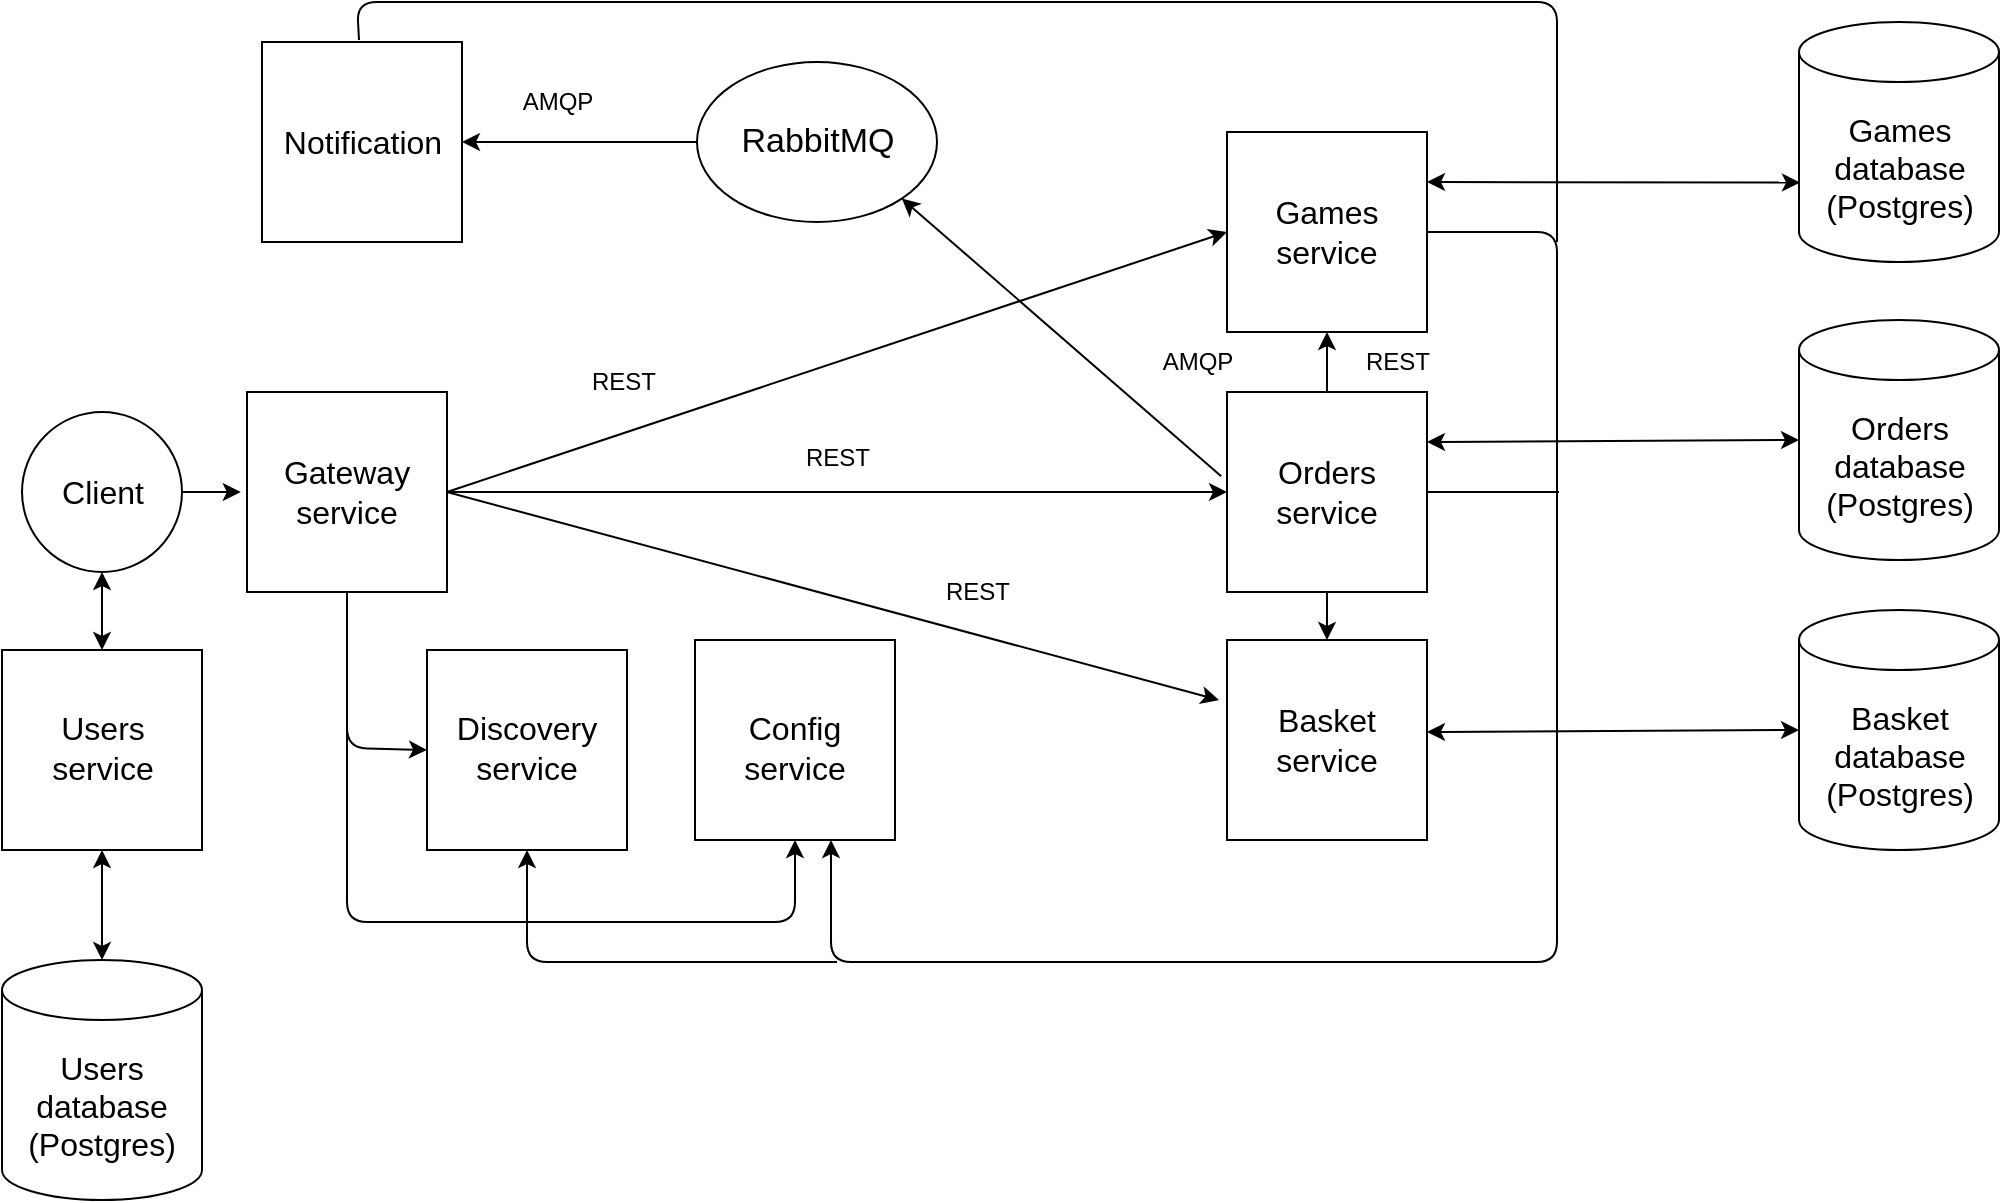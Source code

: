 <mxfile version="20.0.3"><diagram id="EH_e0qSgiGkDKoqyTkFW" name="Page-1"><mxGraphModel dx="595" dy="704" grid="1" gridSize="10" guides="1" tooltips="1" connect="1" arrows="1" fold="1" page="1" pageScale="1" pageWidth="827" pageHeight="1169" math="0" shadow="0"><root><mxCell id="0"/><mxCell id="1" parent="0"/><mxCell id="atwJxONAnes26B3LBHNf-1" value="" style="whiteSpace=wrap;html=1;aspect=fixed;strokeWidth=1;" parent="1" vertex="1"><mxGeometry x="1032.5" y="356" width="100" height="100" as="geometry"/></mxCell><mxCell id="atwJxONAnes26B3LBHNf-2" value="&lt;div&gt;&lt;font style=&quot;font-size: 16px;&quot;&gt;Gateway&lt;/font&gt;&lt;/div&gt;&lt;div&gt;&lt;font style=&quot;font-size: 16px;&quot;&gt;service&lt;br&gt;&lt;/font&gt;&lt;/div&gt;" style="text;html=1;align=center;verticalAlign=middle;whiteSpace=wrap;rounded=0;strokeWidth=1;fontSize=16;" parent="1" vertex="1"><mxGeometry x="1055" y="388.5" width="55" height="35" as="geometry"/></mxCell><mxCell id="atwJxONAnes26B3LBHNf-5" value="" style="whiteSpace=wrap;html=1;aspect=fixed;strokeWidth=1;" parent="1" vertex="1"><mxGeometry x="1522.5" y="226" width="100" height="100" as="geometry"/></mxCell><mxCell id="atwJxONAnes26B3LBHNf-6" value="&lt;div style=&quot;font-size: 16px;&quot;&gt;&lt;font style=&quot;font-size: 16px;&quot;&gt;Games&lt;br&gt;&lt;/font&gt;&lt;/div&gt;&lt;div style=&quot;font-size: 16px;&quot;&gt;&lt;font style=&quot;font-size: 16px;&quot;&gt;service&lt;br&gt;&lt;/font&gt;&lt;/div&gt;" style="text;html=1;align=center;verticalAlign=middle;whiteSpace=wrap;rounded=0;strokeWidth=1;" parent="1" vertex="1"><mxGeometry x="1545" y="258.5" width="55" height="35" as="geometry"/></mxCell><mxCell id="atwJxONAnes26B3LBHNf-7" value="" style="whiteSpace=wrap;html=1;aspect=fixed;strokeWidth=1;" parent="1" vertex="1"><mxGeometry x="1522.5" y="356" width="100" height="100" as="geometry"/></mxCell><mxCell id="atwJxONAnes26B3LBHNf-8" value="&lt;div style=&quot;font-size: 16px;&quot;&gt;&lt;font style=&quot;font-size: 16px;&quot;&gt;Orders&lt;/font&gt;&lt;/div&gt;&lt;div style=&quot;font-size: 16px;&quot;&gt;&lt;font style=&quot;font-size: 16px;&quot;&gt;service&lt;br&gt;&lt;/font&gt;&lt;/div&gt;" style="text;html=1;align=center;verticalAlign=middle;whiteSpace=wrap;rounded=0;strokeWidth=1;" parent="1" vertex="1"><mxGeometry x="1545" y="388.5" width="55" height="35" as="geometry"/></mxCell><mxCell id="atwJxONAnes26B3LBHNf-14" value="" style="whiteSpace=wrap;html=1;aspect=fixed;strokeWidth=1;" parent="1" vertex="1"><mxGeometry x="1122.5" y="485" width="100" height="100" as="geometry"/></mxCell><mxCell id="atwJxONAnes26B3LBHNf-15" value="&lt;font style=&quot;font-size: 16px;&quot;&gt;Discovery service&lt;br&gt;&lt;/font&gt;" style="text;html=1;align=center;verticalAlign=middle;whiteSpace=wrap;rounded=0;strokeWidth=1;fontSize=16;" parent="1" vertex="1"><mxGeometry x="1145" y="516" width="55" height="35" as="geometry"/></mxCell><mxCell id="atwJxONAnes26B3LBHNf-16" value="" style="endArrow=classic;html=1;exitX=0.5;exitY=0;exitDx=0;exitDy=0;entryX=0.5;entryY=1;entryDx=0;entryDy=0;strokeWidth=1;" parent="1" source="atwJxONAnes26B3LBHNf-7" target="atwJxONAnes26B3LBHNf-5" edge="1"><mxGeometry width="50" height="50" relative="1" as="geometry"><mxPoint x="1572.5" y="361" as="sourcePoint"/><mxPoint x="1667.5" y="311" as="targetPoint"/></mxGeometry></mxCell><mxCell id="atwJxONAnes26B3LBHNf-19" value="" style="endArrow=classic;html=1;exitX=-0.029;exitY=0.421;exitDx=0;exitDy=0;exitPerimeter=0;entryX=1;entryY=1;entryDx=0;entryDy=0;strokeWidth=1;" parent="1" source="atwJxONAnes26B3LBHNf-7" edge="1"><mxGeometry width="50" height="50" relative="1" as="geometry"><mxPoint x="1447.5" y="381" as="sourcePoint"/><mxPoint x="1359.926" y="259.284" as="targetPoint"/></mxGeometry></mxCell><mxCell id="atwJxONAnes26B3LBHNf-20" value="" style="whiteSpace=wrap;html=1;aspect=fixed;strokeWidth=1;" parent="1" vertex="1"><mxGeometry x="1256.5" y="480" width="100" height="100" as="geometry"/></mxCell><mxCell id="atwJxONAnes26B3LBHNf-21" value="&lt;div&gt;&lt;font style=&quot;font-size: 16px;&quot;&gt;Config&lt;/font&gt;&lt;/div&gt;&lt;div&gt;&lt;font style=&quot;font-size: 16px;&quot;&gt;service&lt;/font&gt;&lt;/div&gt;" style="text;html=1;align=center;verticalAlign=middle;whiteSpace=wrap;rounded=0;strokeWidth=1;fontSize=16;" parent="1" vertex="1"><mxGeometry x="1279" y="516" width="55" height="35" as="geometry"/></mxCell><mxCell id="atwJxONAnes26B3LBHNf-22" value="" style="endArrow=classic;html=1;exitX=1;exitY=0.5;exitDx=0;exitDy=0;entryX=0;entryY=0.5;entryDx=0;entryDy=0;strokeWidth=1;" parent="1" source="atwJxONAnes26B3LBHNf-1" target="atwJxONAnes26B3LBHNf-5" edge="1"><mxGeometry width="50" height="50" relative="1" as="geometry"><mxPoint x="1147.5" y="421" as="sourcePoint"/><mxPoint x="1197.5" y="371" as="targetPoint"/></mxGeometry></mxCell><mxCell id="atwJxONAnes26B3LBHNf-23" value="REST" style="text;html=1;align=center;verticalAlign=middle;whiteSpace=wrap;rounded=0;strokeWidth=1;" parent="1" vertex="1"><mxGeometry x="1200.5" y="341" width="40" height="20" as="geometry"/></mxCell><mxCell id="atwJxONAnes26B3LBHNf-24" value="REST" style="text;html=1;align=center;verticalAlign=middle;whiteSpace=wrap;rounded=0;strokeWidth=1;" parent="1" vertex="1"><mxGeometry x="1587.5" y="331" width="40" height="20" as="geometry"/></mxCell><mxCell id="atwJxONAnes26B3LBHNf-27" value="AMQP" style="text;html=1;align=center;verticalAlign=middle;whiteSpace=wrap;rounded=0;strokeWidth=1;" parent="1" vertex="1"><mxGeometry x="1487.5" y="331" width="40" height="20" as="geometry"/></mxCell><mxCell id="atwJxONAnes26B3LBHNf-28" value="" style="endArrow=classic;html=1;exitX=1;exitY=0.5;exitDx=0;exitDy=0;entryX=0;entryY=0.5;entryDx=0;entryDy=0;strokeWidth=1;" parent="1" source="atwJxONAnes26B3LBHNf-1" target="atwJxONAnes26B3LBHNf-7" edge="1"><mxGeometry width="50" height="50" relative="1" as="geometry"><mxPoint x="1307.5" y="391" as="sourcePoint"/><mxPoint x="1357.5" y="341" as="targetPoint"/></mxGeometry></mxCell><mxCell id="atwJxONAnes26B3LBHNf-29" value="REST" style="text;html=1;align=center;verticalAlign=middle;whiteSpace=wrap;rounded=0;strokeWidth=1;" parent="1" vertex="1"><mxGeometry x="1307.5" y="378.5" width="40" height="20" as="geometry"/></mxCell><mxCell id="atwJxONAnes26B3LBHNf-32" value="" style="endArrow=classic;html=1;exitX=0.5;exitY=1;exitDx=0;exitDy=0;entryX=0;entryY=0.5;entryDx=0;entryDy=0;strokeWidth=1;" parent="1" source="atwJxONAnes26B3LBHNf-1" target="atwJxONAnes26B3LBHNf-14" edge="1"><mxGeometry width="50" height="50" relative="1" as="geometry"><mxPoint x="1307.5" y="391" as="sourcePoint"/><mxPoint x="1082.5" y="551" as="targetPoint"/><Array as="points"><mxPoint x="1082.5" y="534"/></Array></mxGeometry></mxCell><mxCell id="atwJxONAnes26B3LBHNf-33" value="" style="endArrow=classic;html=1;entryX=0.5;entryY=1;entryDx=0;entryDy=0;exitX=0.5;exitY=1;exitDx=0;exitDy=0;strokeWidth=1;" parent="1" source="atwJxONAnes26B3LBHNf-1" target="atwJxONAnes26B3LBHNf-20" edge="1"><mxGeometry width="50" height="50" relative="1" as="geometry"><mxPoint x="1087.5" y="451" as="sourcePoint"/><mxPoint x="1307.5" y="621" as="targetPoint"/><Array as="points"><mxPoint x="1082.5" y="621"/><mxPoint x="1306.5" y="621"/></Array></mxGeometry></mxCell><mxCell id="atwJxONAnes26B3LBHNf-34" value="" style="endArrow=classic;html=1;exitX=1;exitY=0.5;exitDx=0;exitDy=0;strokeWidth=1;" parent="1" source="atwJxONAnes26B3LBHNf-5" edge="1"><mxGeometry width="50" height="50" relative="1" as="geometry"><mxPoint x="1627.5" y="311" as="sourcePoint"/><mxPoint x="1324.5" y="580" as="targetPoint"/><Array as="points"><mxPoint x="1687.5" y="276"/><mxPoint x="1687.5" y="641"/><mxPoint x="1324.5" y="641"/></Array></mxGeometry></mxCell><mxCell id="atwJxONAnes26B3LBHNf-35" value="" style="endArrow=none;html=1;exitX=1;exitY=0.5;exitDx=0;exitDy=0;strokeWidth=1;" parent="1" source="atwJxONAnes26B3LBHNf-7" edge="1"><mxGeometry width="50" height="50" relative="1" as="geometry"><mxPoint x="1617.5" y="423.5" as="sourcePoint"/><mxPoint x="1688.5" y="406" as="targetPoint"/></mxGeometry></mxCell><mxCell id="atwJxONAnes26B3LBHNf-37" value="" style="endArrow=classic;html=1;entryX=0.5;entryY=1;entryDx=0;entryDy=0;strokeWidth=1;" parent="1" target="atwJxONAnes26B3LBHNf-14" edge="1"><mxGeometry width="50" height="50" relative="1" as="geometry"><mxPoint x="1327.5" y="641" as="sourcePoint"/><mxPoint x="1167.5" y="641" as="targetPoint"/><Array as="points"><mxPoint x="1172.5" y="641"/></Array></mxGeometry></mxCell><mxCell id="atwJxONAnes26B3LBHNf-38" value="" style="endArrow=none;html=1;strokeWidth=1;" parent="1" edge="1"><mxGeometry width="50" height="50" relative="1" as="geometry"><mxPoint x="1088.5" y="180" as="sourcePoint"/><mxPoint x="1687.5" y="281" as="targetPoint"/><Array as="points"><mxPoint x="1087.5" y="161"/><mxPoint x="1687.5" y="161"/></Array></mxGeometry></mxCell><mxCell id="atwJxONAnes26B3LBHNf-40" value="&lt;div style=&quot;font-size: 16px;&quot;&gt;&lt;font style=&quot;font-size: 16px;&quot;&gt;Orders database&lt;/font&gt;&lt;/div&gt;&lt;div style=&quot;font-size: 16px;&quot;&gt;&lt;font style=&quot;font-size: 16px;&quot;&gt;(Postgres)&lt;br&gt;&lt;/font&gt;&lt;/div&gt;" style="shape=cylinder3;whiteSpace=wrap;html=1;boundedLbl=1;backgroundOutline=1;size=15;strokeWidth=1;" parent="1" vertex="1"><mxGeometry x="1808.5" y="320" width="100" height="120" as="geometry"/></mxCell><mxCell id="atwJxONAnes26B3LBHNf-43" value="" style="endArrow=classic;startArrow=classic;html=1;exitX=1;exitY=0.25;exitDx=0;exitDy=0;entryX=0;entryY=0.5;entryDx=0;entryDy=0;entryPerimeter=0;strokeWidth=1;" parent="1" source="atwJxONAnes26B3LBHNf-7" target="atwJxONAnes26B3LBHNf-40" edge="1"><mxGeometry width="50" height="50" relative="1" as="geometry"><mxPoint x="1847.5" y="466" as="sourcePoint"/><mxPoint x="1737.5" y="381" as="targetPoint"/></mxGeometry></mxCell><mxCell id="atwJxONAnes26B3LBHNf-100" style="edgeStyle=orthogonalEdgeStyle;rounded=0;orthogonalLoop=1;jettySize=auto;html=1;exitX=1;exitY=0.5;exitDx=0;exitDy=0;entryX=-0.031;entryY=0.5;entryDx=0;entryDy=0;entryPerimeter=0;fontSize=16;strokeWidth=1;" parent="1" source="atwJxONAnes26B3LBHNf-98" target="atwJxONAnes26B3LBHNf-1" edge="1"><mxGeometry relative="1" as="geometry"/></mxCell><mxCell id="atwJxONAnes26B3LBHNf-98" value="" style="ellipse;whiteSpace=wrap;html=1;aspect=fixed;fontSize=16;strokeWidth=1;" parent="1" vertex="1"><mxGeometry x="920" y="366" width="80" height="80" as="geometry"/></mxCell><mxCell id="atwJxONAnes26B3LBHNf-99" value="&lt;font style=&quot;font-size: 16px;&quot;&gt;Client&lt;/font&gt;" style="text;html=1;align=center;verticalAlign=middle;whiteSpace=wrap;rounded=0;strokeWidth=1;" parent="1" vertex="1"><mxGeometry x="932.5" y="388.5" width="55" height="35" as="geometry"/></mxCell><mxCell id="atwJxONAnes26B3LBHNf-101" value="&lt;div style=&quot;font-size: 16px;&quot;&gt;&lt;font style=&quot;font-size: 16px;&quot;&gt;Games &lt;br&gt;&lt;/font&gt;&lt;/div&gt;&lt;div style=&quot;font-size: 16px;&quot;&gt;&lt;font style=&quot;font-size: 16px;&quot;&gt;database&lt;/font&gt;&lt;/div&gt;&lt;div style=&quot;font-size: 16px;&quot;&gt;&lt;font style=&quot;font-size: 16px;&quot;&gt;(Postgres)&lt;br&gt;&lt;/font&gt;&lt;/div&gt;" style="shape=cylinder3;whiteSpace=wrap;html=1;boundedLbl=1;backgroundOutline=1;size=15;strokeWidth=1;" parent="1" vertex="1"><mxGeometry x="1808.5" y="171" width="100" height="120" as="geometry"/></mxCell><mxCell id="atwJxONAnes26B3LBHNf-102" value="&amp;nbsp;" style="text;whiteSpace=wrap;html=1;fontSize=16;" parent="1" vertex="1"><mxGeometry x="1818.5" y="330" width="30" height="30" as="geometry"/></mxCell><mxCell id="atwJxONAnes26B3LBHNf-104" value="" style="endArrow=classic;startArrow=classic;html=1;rounded=0;fontSize=16;strokeColor=default;strokeWidth=1;exitX=1;exitY=0.25;exitDx=0;exitDy=0;entryX=0.005;entryY=0.669;entryDx=0;entryDy=0;entryPerimeter=0;" parent="1" source="atwJxONAnes26B3LBHNf-5" target="atwJxONAnes26B3LBHNf-101" edge="1"><mxGeometry width="50" height="50" relative="1" as="geometry"><mxPoint x="1708.5" y="350" as="sourcePoint"/><mxPoint x="1758.5" y="300" as="targetPoint"/></mxGeometry></mxCell><mxCell id="W00vm2dhb-37jX--9wPL-1" value="" style="whiteSpace=wrap;html=1;aspect=fixed;strokeWidth=1;" parent="1" vertex="1"><mxGeometry x="1522.5" y="480" width="100" height="100" as="geometry"/></mxCell><mxCell id="W00vm2dhb-37jX--9wPL-2" value="&lt;div style=&quot;font-size: 16px;&quot;&gt;&lt;font style=&quot;font-size: 16px;&quot;&gt;Basket&lt;/font&gt;&lt;/div&gt;&lt;div style=&quot;font-size: 16px;&quot;&gt;&lt;font style=&quot;font-size: 16px;&quot;&gt;service&lt;br&gt;&lt;/font&gt;&lt;/div&gt;" style="text;html=1;align=center;verticalAlign=middle;whiteSpace=wrap;rounded=0;strokeWidth=1;" parent="1" vertex="1"><mxGeometry x="1545" y="512.5" width="55" height="35" as="geometry"/></mxCell><mxCell id="W00vm2dhb-37jX--9wPL-4" value="" style="endArrow=classic;html=1;exitX=1;exitY=0.5;exitDx=0;exitDy=0;strokeWidth=1;" parent="1" source="atwJxONAnes26B3LBHNf-1" edge="1"><mxGeometry width="50" height="50" relative="1" as="geometry"><mxPoint x="1142.5" y="416" as="sourcePoint"/><mxPoint x="1518.5" y="510" as="targetPoint"/></mxGeometry></mxCell><mxCell id="W00vm2dhb-37jX--9wPL-5" value="" style="whiteSpace=wrap;html=1;aspect=fixed;strokeWidth=1;" parent="1" vertex="1"><mxGeometry x="1040" y="181" width="100" height="100" as="geometry"/></mxCell><mxCell id="W00vm2dhb-37jX--9wPL-6" value="&lt;font style=&quot;font-size: 16px;&quot;&gt;Notification&lt;/font&gt;" style="text;html=1;align=center;verticalAlign=middle;whiteSpace=wrap;rounded=0;strokeWidth=1;" parent="1" vertex="1"><mxGeometry x="1062.5" y="213.5" width="55" height="35" as="geometry"/></mxCell><mxCell id="W00vm2dhb-37jX--9wPL-7" value="&lt;font style=&quot;font-size: 17px&quot;&gt;RabbitMQ&lt;/font&gt;" style="ellipse;whiteSpace=wrap;html=1;strokeWidth=1;" parent="1" vertex="1"><mxGeometry x="1257.5" y="191" width="120" height="80" as="geometry"/></mxCell><mxCell id="W00vm2dhb-37jX--9wPL-8" value="" style="endArrow=classic;html=1;exitX=0;exitY=0.5;exitDx=0;exitDy=0;entryX=1;entryY=0.5;entryDx=0;entryDy=0;strokeWidth=1;" parent="1" source="W00vm2dhb-37jX--9wPL-7" target="W00vm2dhb-37jX--9wPL-5" edge="1"><mxGeometry width="50" height="50" relative="1" as="geometry"><mxPoint x="1187.5" y="251" as="sourcePoint"/><mxPoint x="1237.5" y="201" as="targetPoint"/></mxGeometry></mxCell><mxCell id="W00vm2dhb-37jX--9wPL-9" value="AMQP" style="text;html=1;align=center;verticalAlign=middle;whiteSpace=wrap;rounded=0;strokeWidth=1;" parent="1" vertex="1"><mxGeometry x="1167.5" y="201" width="40" height="20" as="geometry"/></mxCell><mxCell id="W00vm2dhb-37jX--9wPL-10" value="&lt;div style=&quot;font-size: 16px;&quot;&gt;&lt;font style=&quot;font-size: 16px;&quot;&gt;Basket database&lt;/font&gt;&lt;/div&gt;&lt;div style=&quot;font-size: 16px;&quot;&gt;&lt;font style=&quot;font-size: 16px;&quot;&gt;(Postgres)&lt;br&gt;&lt;/font&gt;&lt;/div&gt;" style="shape=cylinder3;whiteSpace=wrap;html=1;boundedLbl=1;backgroundOutline=1;size=15;strokeWidth=1;" parent="1" vertex="1"><mxGeometry x="1808.5" y="465" width="100" height="120" as="geometry"/></mxCell><mxCell id="W00vm2dhb-37jX--9wPL-11" value="" style="endArrow=classic;startArrow=classic;html=1;exitX=1;exitY=0.25;exitDx=0;exitDy=0;entryX=0;entryY=0.5;entryDx=0;entryDy=0;entryPerimeter=0;strokeWidth=1;" parent="1" target="W00vm2dhb-37jX--9wPL-10" edge="1"><mxGeometry width="50" height="50" relative="1" as="geometry"><mxPoint x="1622.5" y="526" as="sourcePoint"/><mxPoint x="1737.5" y="526" as="targetPoint"/></mxGeometry></mxCell><mxCell id="W00vm2dhb-37jX--9wPL-12" value="&amp;nbsp;" style="text;whiteSpace=wrap;html=1;fontSize=16;" parent="1" vertex="1"><mxGeometry x="1818.5" y="475" width="30" height="30" as="geometry"/></mxCell><mxCell id="W00vm2dhb-37jX--9wPL-13" value="REST" style="text;html=1;align=center;verticalAlign=middle;whiteSpace=wrap;rounded=0;strokeWidth=1;" parent="1" vertex="1"><mxGeometry x="1377.5" y="446" width="40" height="20" as="geometry"/></mxCell><mxCell id="W00vm2dhb-37jX--9wPL-14" value="" style="whiteSpace=wrap;html=1;aspect=fixed;strokeWidth=1;" parent="1" vertex="1"><mxGeometry x="910" y="485" width="100" height="100" as="geometry"/></mxCell><mxCell id="W00vm2dhb-37jX--9wPL-15" value="&lt;div style=&quot;font-size: 16px;&quot;&gt;&lt;font style=&quot;font-size: 16px;&quot;&gt;Users &lt;br&gt;&lt;/font&gt;&lt;/div&gt;&lt;div style=&quot;font-size: 16px;&quot;&gt;&lt;font style=&quot;font-size: 16px;&quot;&gt;database&lt;/font&gt;&lt;/div&gt;&lt;div style=&quot;font-size: 16px;&quot;&gt;&lt;font style=&quot;font-size: 16px;&quot;&gt;(Postgres)&lt;br&gt;&lt;/font&gt;&lt;/div&gt;" style="shape=cylinder3;whiteSpace=wrap;html=1;boundedLbl=1;backgroundOutline=1;size=15;strokeWidth=1;" parent="1" vertex="1"><mxGeometry x="910" y="640" width="100" height="120" as="geometry"/></mxCell><mxCell id="W00vm2dhb-37jX--9wPL-16" value="" style="endArrow=classic;startArrow=classic;html=1;rounded=0;fontSize=16;strokeColor=default;strokeWidth=1;exitX=0.5;exitY=1;exitDx=0;exitDy=0;entryX=0.5;entryY=0;entryDx=0;entryDy=0;" parent="1" source="atwJxONAnes26B3LBHNf-98" target="W00vm2dhb-37jX--9wPL-14" edge="1"><mxGeometry width="50" height="50" relative="1" as="geometry"><mxPoint x="1079.25" y="810" as="sourcePoint"/><mxPoint x="1265.75" y="810.28" as="targetPoint"/></mxGeometry></mxCell><mxCell id="W00vm2dhb-37jX--9wPL-17" value="" style="endArrow=classic;startArrow=classic;html=1;rounded=0;fontSize=16;strokeColor=default;strokeWidth=1;exitX=0.5;exitY=1;exitDx=0;exitDy=0;entryX=0.5;entryY=0;entryDx=0;entryDy=0;entryPerimeter=0;" parent="1" source="W00vm2dhb-37jX--9wPL-14" target="W00vm2dhb-37jX--9wPL-15" edge="1"><mxGeometry width="50" height="50" relative="1" as="geometry"><mxPoint x="970" y="456" as="sourcePoint"/><mxPoint x="970" y="495" as="targetPoint"/></mxGeometry></mxCell><mxCell id="W00vm2dhb-37jX--9wPL-19" value="&lt;div&gt;&lt;font style=&quot;font-size: 16px;&quot;&gt;Users&lt;/font&gt;&lt;/div&gt;&lt;div&gt;&lt;font style=&quot;font-size: 16px;&quot;&gt;service&lt;br&gt;&lt;/font&gt;&lt;/div&gt;" style="text;html=1;align=center;verticalAlign=middle;whiteSpace=wrap;rounded=0;strokeWidth=1;fontSize=16;" parent="1" vertex="1"><mxGeometry x="932.5" y="516" width="55" height="35" as="geometry"/></mxCell><mxCell id="GRDntQco5KJQy9j-tmuP-2" value="" style="endArrow=classic;html=1;exitX=0.5;exitY=1;exitDx=0;exitDy=0;entryX=0.5;entryY=0;entryDx=0;entryDy=0;strokeWidth=1;" edge="1" parent="1" source="atwJxONAnes26B3LBHNf-7" target="W00vm2dhb-37jX--9wPL-1"><mxGeometry width="50" height="50" relative="1" as="geometry"><mxPoint x="1610" y="810" as="sourcePoint"/><mxPoint x="2000" y="680" as="targetPoint"/></mxGeometry></mxCell></root></mxGraphModel></diagram></mxfile>